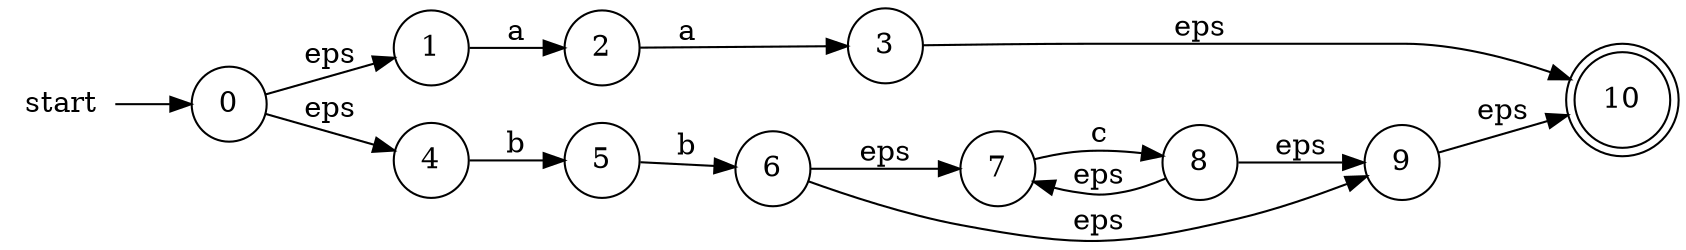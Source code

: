 digraph NFA{
  rankdir=LR;
  node [shape=circle];
  edge [color=black];
	0 -> 1[label=eps];
	1 -> 2[label=a];
	2 -> 3[label=a];
	3 -> 10[label=eps];
	0 -> 4[label=eps];
	4 -> 5[label=b];
	5 -> 6[label=b];
	6 -> 7[label=eps];
	7 -> 8[label=c];
	8 -> 7[label=eps];
	8 -> 9[label=eps];
	9 -> 10[label=eps];
	6 -> 9[label=eps];
10 [shape=doublecircle];x [label= "start", shape=none,height=.0,width=.0];x -> 0;
}